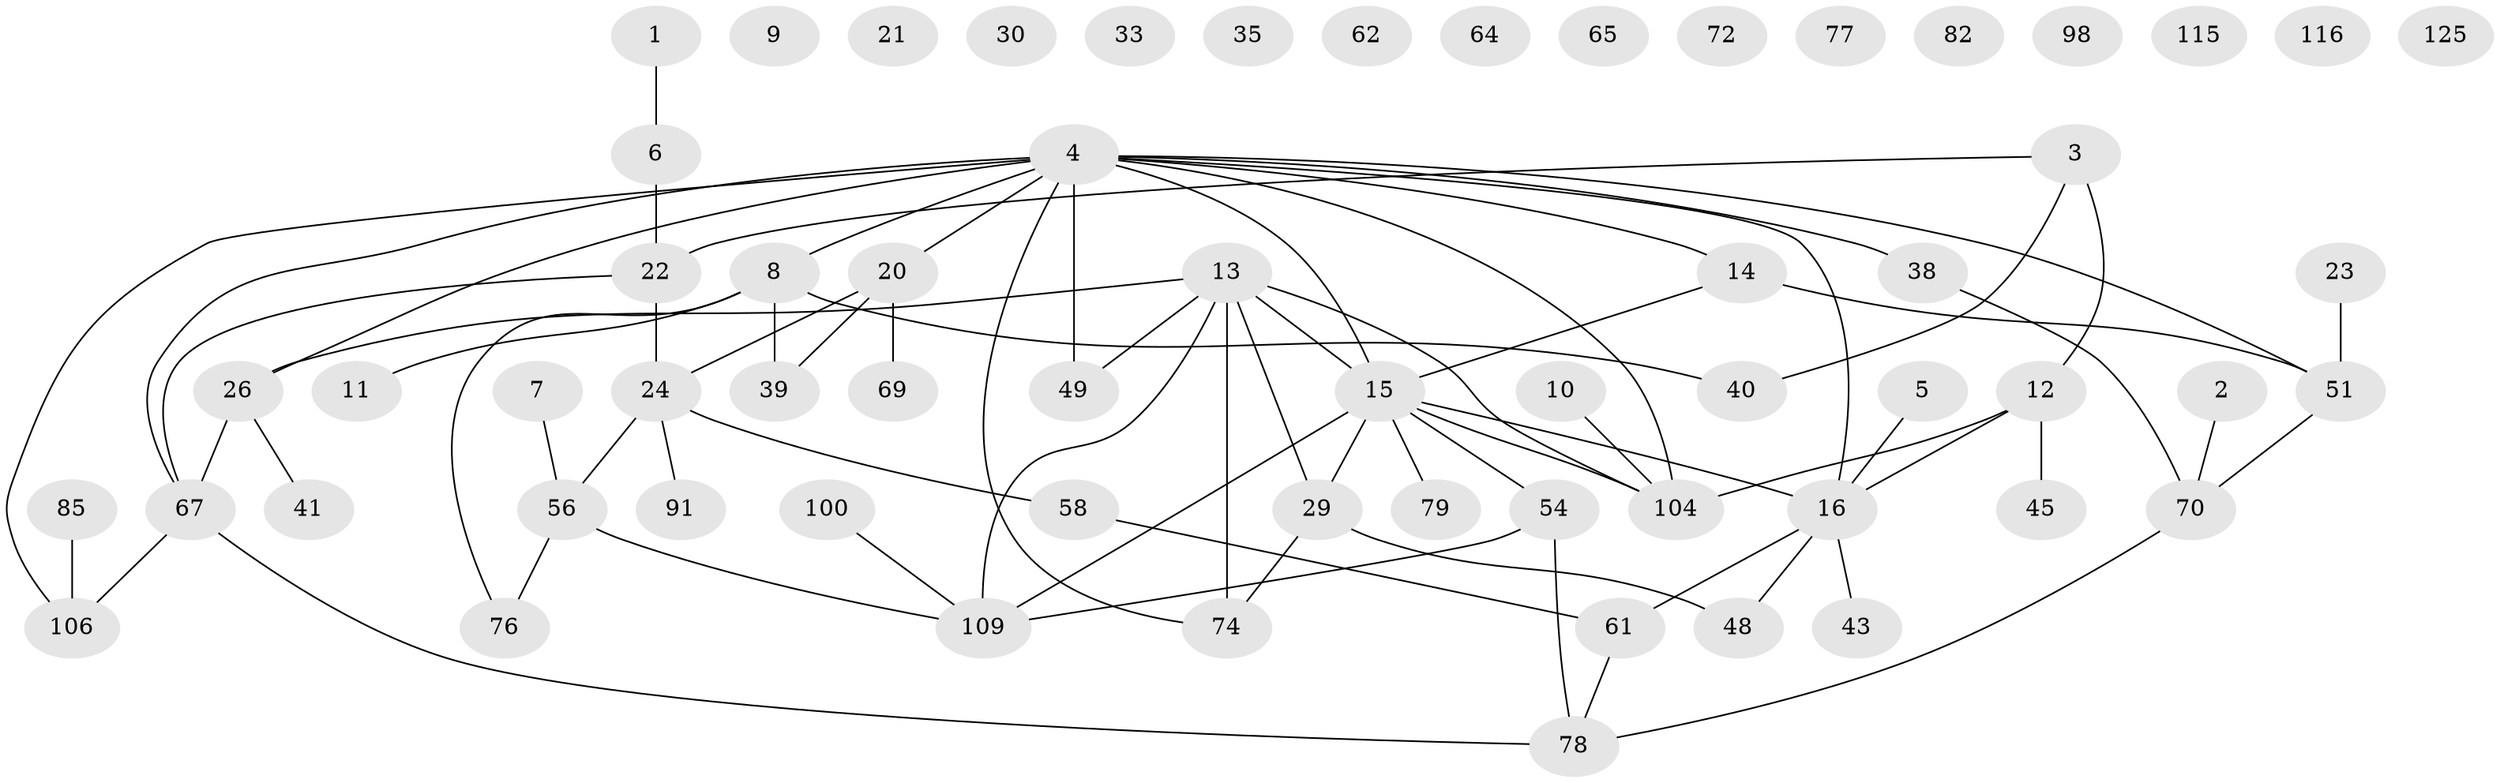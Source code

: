 // original degree distribution, {1: 0.272, 3: 0.184, 2: 0.216, 0: 0.104, 4: 0.16, 5: 0.048, 9: 0.008, 6: 0.008}
// Generated by graph-tools (version 1.1) at 2025/16/03/04/25 18:16:27]
// undirected, 62 vertices, 73 edges
graph export_dot {
graph [start="1"]
  node [color=gray90,style=filled];
  1;
  2;
  3 [super="+37"];
  4 [super="+111+55"];
  5 [super="+42"];
  6 [super="+92+47"];
  7;
  8 [super="+34+36"];
  9;
  10 [super="+103"];
  11 [super="+50"];
  12 [super="+17+31"];
  13 [super="+107+57"];
  14 [super="+28"];
  15 [super="+105+18+60"];
  16 [super="+90+27+63"];
  20 [super="+25+53"];
  21;
  22 [super="+46"];
  23;
  24 [super="+32"];
  26 [super="+99+52"];
  29 [super="+86"];
  30 [super="+75"];
  33;
  35 [super="+71"];
  38 [super="+95+68+44"];
  39;
  40;
  41;
  43;
  45;
  48 [super="+84"];
  49 [super="+73"];
  51 [super="+113+81"];
  54 [super="+94"];
  56 [super="+101+66+93"];
  58;
  61 [super="+89"];
  62;
  64;
  65;
  67 [super="+112+88"];
  69;
  70;
  72;
  74 [super="+83"];
  76;
  77;
  78;
  79;
  82;
  85;
  91;
  98;
  100;
  104 [super="+118"];
  106 [super="+114"];
  109 [super="+117"];
  115;
  116;
  125;
  1 -- 6;
  2 -- 70;
  3 -- 40;
  3 -- 12;
  3 -- 22;
  4 -- 104;
  4 -- 67;
  4 -- 38;
  4 -- 26;
  4 -- 14;
  4 -- 106;
  4 -- 15;
  4 -- 16 [weight=2];
  4 -- 49;
  4 -- 51;
  4 -- 20 [weight=2];
  4 -- 8;
  4 -- 74;
  5 -- 16;
  6 -- 22;
  7 -- 56;
  8 -- 40;
  8 -- 11;
  8 -- 39;
  8 -- 76;
  10 -- 104;
  12 -- 104;
  12 -- 45;
  12 -- 16;
  13 -- 109;
  13 -- 15;
  13 -- 49;
  13 -- 29;
  13 -- 104;
  13 -- 74 [weight=2];
  13 -- 26;
  14 -- 15;
  14 -- 51;
  15 -- 54 [weight=2];
  15 -- 109;
  15 -- 79;
  15 -- 16;
  15 -- 104;
  15 -- 29;
  16 -- 48;
  16 -- 43;
  16 -- 61;
  20 -- 24;
  20 -- 69;
  20 -- 39;
  22 -- 24;
  22 -- 67;
  23 -- 51;
  24 -- 58;
  24 -- 91;
  24 -- 56 [weight=2];
  26 -- 41;
  26 -- 67;
  29 -- 48;
  29 -- 74;
  38 -- 70;
  51 -- 70;
  54 -- 78;
  54 -- 109;
  56 -- 109;
  56 -- 76;
  58 -- 61;
  61 -- 78;
  67 -- 78;
  67 -- 106;
  70 -- 78;
  85 -- 106;
  100 -- 109;
}
